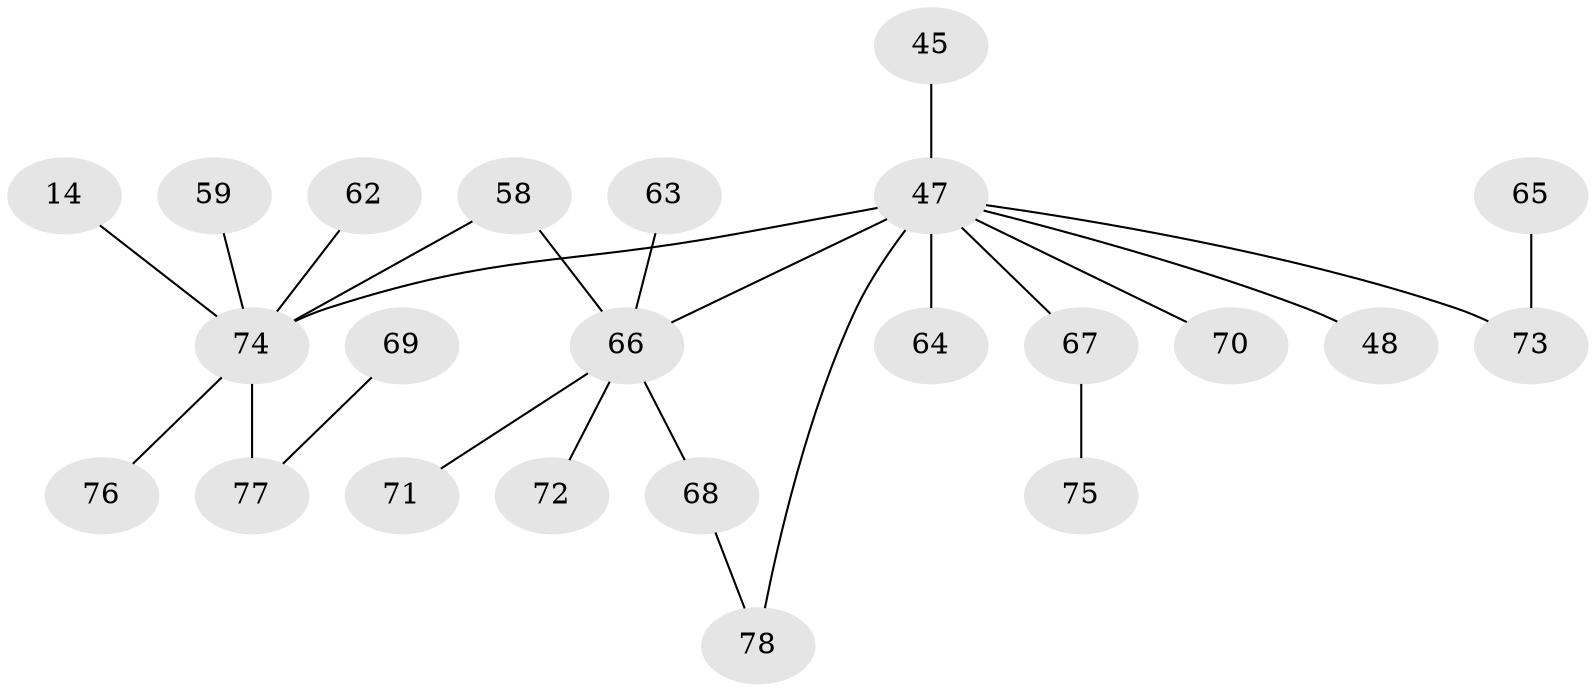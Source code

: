 // original degree distribution, {6: 0.01282051282051282, 2: 0.2564102564102564, 12: 0.01282051282051282, 9: 0.01282051282051282, 7: 0.01282051282051282, 5: 0.01282051282051282, 3: 0.10256410256410256, 4: 0.05128205128205128, 1: 0.5256410256410257}
// Generated by graph-tools (version 1.1) at 2025/52/03/04/25 21:52:02]
// undirected, 23 vertices, 24 edges
graph export_dot {
graph [start="1"]
  node [color=gray90,style=filled];
  14;
  45;
  47 [super="+6"];
  48;
  58 [super="+21+35+43"];
  59;
  62 [super="+34"];
  63;
  64;
  65;
  66 [super="+4+33+37+38+49+50+52+53+56+61+57"];
  67 [super="+27"];
  68;
  69;
  70;
  71;
  72;
  73 [super="+46"];
  74 [super="+20+26"];
  75;
  76;
  77 [super="+42"];
  78;
  14 -- 74;
  45 -- 47;
  47 -- 64;
  47 -- 70;
  47 -- 66;
  47 -- 78;
  47 -- 48;
  47 -- 74 [weight=2];
  47 -- 67;
  47 -- 73;
  58 -- 74;
  58 -- 66;
  59 -- 74;
  62 -- 74;
  63 -- 66;
  65 -- 73;
  66 -- 68;
  66 -- 71;
  66 -- 72;
  67 -- 75;
  68 -- 78;
  69 -- 77;
  74 -- 76;
  74 -- 77;
}
